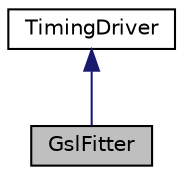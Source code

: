 digraph "GslFitter"
{
  edge [fontname="Helvetica",fontsize="10",labelfontname="Helvetica",labelfontsize="10"];
  node [fontname="Helvetica",fontsize="10",shape=record];
  Node1 [label="GslFitter",height=0.2,width=0.4,color="black", fillcolor="grey75", style="filled", fontcolor="black"];
  Node2 -> Node1 [dir="back",color="midnightblue",fontsize="10",style="solid",fontname="Helvetica"];
  Node2 [label="TimingDriver",height=0.2,width=0.4,color="black", fillcolor="white", style="filled",URL="$dd/d06/class_timing_driver.html",tooltip="An abstract class that will be used to handle timing. "];
}
